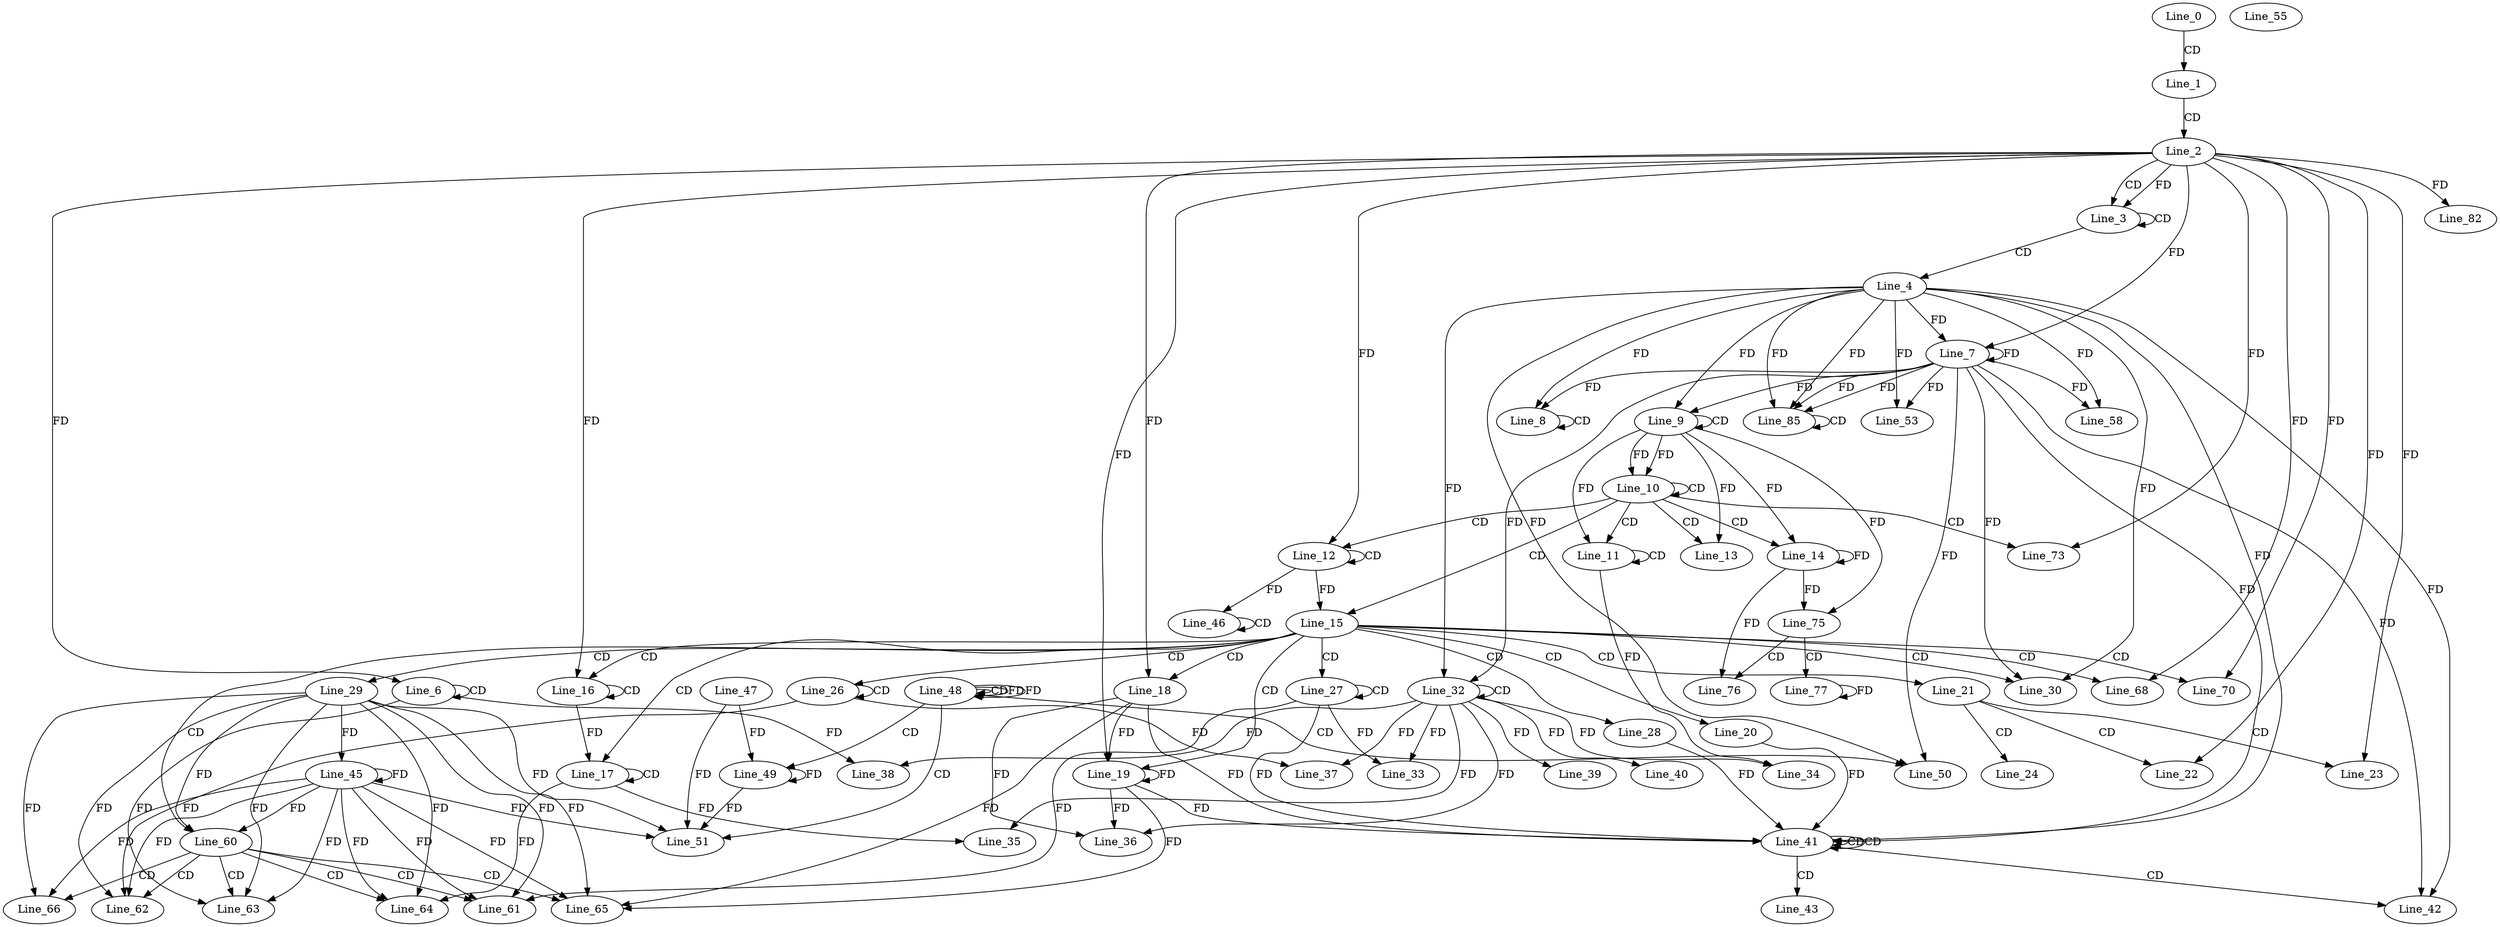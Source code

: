 digraph G {
  Line_0;
  Line_1;
  Line_2;
  Line_3;
  Line_3;
  Line_4;
  Line_6;
  Line_6;
  Line_6;
  Line_7;
  Line_7;
  Line_8;
  Line_8;
  Line_9;
  Line_9;
  Line_10;
  Line_10;
  Line_11;
  Line_11;
  Line_12;
  Line_12;
  Line_13;
  Line_13;
  Line_14;
  Line_15;
  Line_16;
  Line_16;
  Line_16;
  Line_17;
  Line_17;
  Line_17;
  Line_18;
  Line_18;
  Line_18;
  Line_19;
  Line_19;
  Line_19;
  Line_20;
  Line_21;
  Line_22;
  Line_22;
  Line_23;
  Line_24;
  Line_26;
  Line_26;
  Line_27;
  Line_27;
  Line_28;
  Line_29;
  Line_30;
  Line_32;
  Line_32;
  Line_33;
  Line_34;
  Line_35;
  Line_36;
  Line_36;
  Line_37;
  Line_38;
  Line_39;
  Line_40;
  Line_41;
  Line_41;
  Line_41;
  Line_42;
  Line_43;
  Line_45;
  Line_46;
  Line_46;
  Line_48;
  Line_48;
  Line_48;
  Line_49;
  Line_47;
  Line_49;
  Line_50;
  Line_51;
  Line_53;
  Line_55;
  Line_58;
  Line_60;
  Line_61;
  Line_62;
  Line_62;
  Line_63;
  Line_64;
  Line_65;
  Line_65;
  Line_66;
  Line_68;
  Line_70;
  Line_73;
  Line_75;
  Line_76;
  Line_76;
  Line_77;
  Line_82;
  Line_85;
  Line_85;
  Line_0 -> Line_1 [ label="CD" ];
  Line_1 -> Line_2 [ label="CD" ];
  Line_2 -> Line_3 [ label="CD" ];
  Line_3 -> Line_3 [ label="CD" ];
  Line_2 -> Line_3 [ label="FD" ];
  Line_3 -> Line_4 [ label="CD" ];
  Line_6 -> Line_6 [ label="CD" ];
  Line_2 -> Line_6 [ label="FD" ];
  Line_4 -> Line_7 [ label="FD" ];
  Line_7 -> Line_7 [ label="FD" ];
  Line_2 -> Line_7 [ label="FD" ];
  Line_4 -> Line_8 [ label="FD" ];
  Line_7 -> Line_8 [ label="FD" ];
  Line_8 -> Line_8 [ label="CD" ];
  Line_9 -> Line_9 [ label="CD" ];
  Line_4 -> Line_9 [ label="FD" ];
  Line_7 -> Line_9 [ label="FD" ];
  Line_9 -> Line_10 [ label="FD" ];
  Line_10 -> Line_10 [ label="CD" ];
  Line_9 -> Line_10 [ label="FD" ];
  Line_10 -> Line_11 [ label="CD" ];
  Line_11 -> Line_11 [ label="CD" ];
  Line_9 -> Line_11 [ label="FD" ];
  Line_10 -> Line_12 [ label="CD" ];
  Line_12 -> Line_12 [ label="CD" ];
  Line_2 -> Line_12 [ label="FD" ];
  Line_10 -> Line_13 [ label="CD" ];
  Line_9 -> Line_13 [ label="FD" ];
  Line_10 -> Line_14 [ label="CD" ];
  Line_9 -> Line_14 [ label="FD" ];
  Line_14 -> Line_14 [ label="FD" ];
  Line_10 -> Line_15 [ label="CD" ];
  Line_12 -> Line_15 [ label="FD" ];
  Line_15 -> Line_16 [ label="CD" ];
  Line_16 -> Line_16 [ label="CD" ];
  Line_2 -> Line_16 [ label="FD" ];
  Line_15 -> Line_17 [ label="CD" ];
  Line_17 -> Line_17 [ label="CD" ];
  Line_16 -> Line_17 [ label="FD" ];
  Line_15 -> Line_18 [ label="CD" ];
  Line_2 -> Line_18 [ label="FD" ];
  Line_15 -> Line_19 [ label="CD" ];
  Line_18 -> Line_19 [ label="FD" ];
  Line_19 -> Line_19 [ label="FD" ];
  Line_2 -> Line_19 [ label="FD" ];
  Line_15 -> Line_20 [ label="CD" ];
  Line_15 -> Line_21 [ label="CD" ];
  Line_21 -> Line_22 [ label="CD" ];
  Line_2 -> Line_22 [ label="FD" ];
  Line_21 -> Line_23 [ label="CD" ];
  Line_2 -> Line_23 [ label="FD" ];
  Line_21 -> Line_24 [ label="CD" ];
  Line_15 -> Line_26 [ label="CD" ];
  Line_26 -> Line_26 [ label="CD" ];
  Line_15 -> Line_27 [ label="CD" ];
  Line_27 -> Line_27 [ label="CD" ];
  Line_15 -> Line_28 [ label="CD" ];
  Line_15 -> Line_29 [ label="CD" ];
  Line_15 -> Line_30 [ label="CD" ];
  Line_4 -> Line_30 [ label="FD" ];
  Line_7 -> Line_30 [ label="FD" ];
  Line_32 -> Line_32 [ label="CD" ];
  Line_4 -> Line_32 [ label="FD" ];
  Line_7 -> Line_32 [ label="FD" ];
  Line_32 -> Line_33 [ label="FD" ];
  Line_27 -> Line_33 [ label="FD" ];
  Line_32 -> Line_34 [ label="FD" ];
  Line_11 -> Line_34 [ label="FD" ];
  Line_32 -> Line_35 [ label="FD" ];
  Line_17 -> Line_35 [ label="FD" ];
  Line_32 -> Line_36 [ label="FD" ];
  Line_18 -> Line_36 [ label="FD" ];
  Line_19 -> Line_36 [ label="FD" ];
  Line_32 -> Line_37 [ label="FD" ];
  Line_26 -> Line_37 [ label="FD" ];
  Line_32 -> Line_38 [ label="FD" ];
  Line_6 -> Line_38 [ label="FD" ];
  Line_32 -> Line_39 [ label="FD" ];
  Line_32 -> Line_40 [ label="FD" ];
  Line_41 -> Line_41 [ label="CD" ];
  Line_41 -> Line_41 [ label="CD" ];
  Line_4 -> Line_41 [ label="FD" ];
  Line_7 -> Line_41 [ label="FD" ];
  Line_28 -> Line_41 [ label="FD" ];
  Line_18 -> Line_41 [ label="FD" ];
  Line_19 -> Line_41 [ label="FD" ];
  Line_27 -> Line_41 [ label="FD" ];
  Line_20 -> Line_41 [ label="FD" ];
  Line_41 -> Line_42 [ label="CD" ];
  Line_4 -> Line_42 [ label="FD" ];
  Line_7 -> Line_42 [ label="FD" ];
  Line_41 -> Line_43 [ label="CD" ];
  Line_29 -> Line_45 [ label="FD" ];
  Line_45 -> Line_45 [ label="FD" ];
  Line_46 -> Line_46 [ label="CD" ];
  Line_12 -> Line_46 [ label="FD" ];
  Line_48 -> Line_48 [ label="CD" ];
  Line_48 -> Line_48 [ label="FD" ];
  Line_48 -> Line_49 [ label="CD" ];
  Line_49 -> Line_49 [ label="FD" ];
  Line_47 -> Line_49 [ label="FD" ];
  Line_48 -> Line_50 [ label="CD" ];
  Line_4 -> Line_50 [ label="FD" ];
  Line_7 -> Line_50 [ label="FD" ];
  Line_48 -> Line_51 [ label="CD" ];
  Line_29 -> Line_51 [ label="FD" ];
  Line_45 -> Line_51 [ label="FD" ];
  Line_49 -> Line_51 [ label="FD" ];
  Line_47 -> Line_51 [ label="FD" ];
  Line_4 -> Line_53 [ label="FD" ];
  Line_7 -> Line_53 [ label="FD" ];
  Line_4 -> Line_58 [ label="FD" ];
  Line_7 -> Line_58 [ label="FD" ];
  Line_15 -> Line_60 [ label="CD" ];
  Line_29 -> Line_60 [ label="FD" ];
  Line_45 -> Line_60 [ label="FD" ];
  Line_60 -> Line_61 [ label="CD" ];
  Line_29 -> Line_61 [ label="FD" ];
  Line_45 -> Line_61 [ label="FD" ];
  Line_27 -> Line_61 [ label="FD" ];
  Line_60 -> Line_62 [ label="CD" ];
  Line_29 -> Line_62 [ label="FD" ];
  Line_45 -> Line_62 [ label="FD" ];
  Line_26 -> Line_62 [ label="FD" ];
  Line_60 -> Line_63 [ label="CD" ];
  Line_29 -> Line_63 [ label="FD" ];
  Line_45 -> Line_63 [ label="FD" ];
  Line_6 -> Line_63 [ label="FD" ];
  Line_60 -> Line_64 [ label="CD" ];
  Line_29 -> Line_64 [ label="FD" ];
  Line_45 -> Line_64 [ label="FD" ];
  Line_17 -> Line_64 [ label="FD" ];
  Line_60 -> Line_65 [ label="CD" ];
  Line_29 -> Line_65 [ label="FD" ];
  Line_45 -> Line_65 [ label="FD" ];
  Line_18 -> Line_65 [ label="FD" ];
  Line_19 -> Line_65 [ label="FD" ];
  Line_60 -> Line_66 [ label="CD" ];
  Line_29 -> Line_66 [ label="FD" ];
  Line_45 -> Line_66 [ label="FD" ];
  Line_15 -> Line_68 [ label="CD" ];
  Line_2 -> Line_68 [ label="FD" ];
  Line_15 -> Line_70 [ label="CD" ];
  Line_2 -> Line_70 [ label="FD" ];
  Line_10 -> Line_73 [ label="CD" ];
  Line_2 -> Line_73 [ label="FD" ];
  Line_9 -> Line_75 [ label="FD" ];
  Line_14 -> Line_75 [ label="FD" ];
  Line_75 -> Line_76 [ label="CD" ];
  Line_14 -> Line_76 [ label="FD" ];
  Line_75 -> Line_77 [ label="CD" ];
  Line_77 -> Line_77 [ label="FD" ];
  Line_2 -> Line_82 [ label="FD" ];
  Line_4 -> Line_85 [ label="FD" ];
  Line_7 -> Line_85 [ label="FD" ];
  Line_85 -> Line_85 [ label="CD" ];
  Line_4 -> Line_85 [ label="FD" ];
  Line_7 -> Line_85 [ label="FD" ];
  Line_48 -> Line_48 [ label="FD" ];
}
